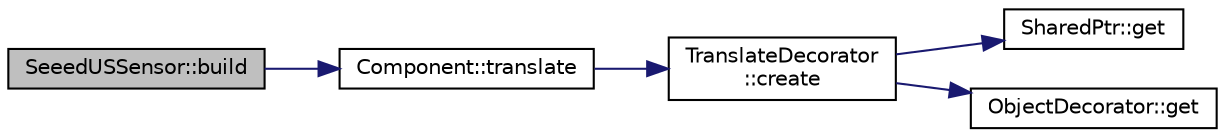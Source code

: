 digraph "SeeedUSSensor::build"
{
  edge [fontname="Helvetica",fontsize="10",labelfontname="Helvetica",labelfontsize="10"];
  node [fontname="Helvetica",fontsize="10",shape=record];
  rankdir="LR";
  Node1 [label="SeeedUSSensor::build",height=0.2,width=0.4,color="black", fillcolor="grey75", style="filled" fontcolor="black"];
  Node1 -> Node2 [color="midnightblue",fontsize="10",style="solid",fontname="Helvetica"];
  Node2 [label="Component::translate",height=0.2,width=0.4,color="black", fillcolor="white", style="filled",URL="$classComponent.html#ad6dc21a828b8eebedf66f7e27a80799d",tooltip="Translate the component."];
  Node2 -> Node3 [color="midnightblue",fontsize="10",style="solid",fontname="Helvetica"];
  Node3 [label="TranslateDecorator\l::create",height=0.2,width=0.4,color="black", fillcolor="white", style="filled",URL="$classTranslateDecorator.html#a1dcad9f08c75e2cfe13718aea9012f88",tooltip="Default factory method."];
  Node3 -> Node4 [color="midnightblue",fontsize="10",style="solid",fontname="Helvetica"];
  Node4 [label="SharedPtr::get",height=0.2,width=0.4,color="black", fillcolor="white", style="filled",URL="$classSharedPtr.html#ac747048e189c896c11f0b436d02fc5e1",tooltip="Gets the pointer hold."];
  Node3 -> Node5 [color="midnightblue",fontsize="10",style="solid",fontname="Helvetica"];
  Node5 [label="ObjectDecorator::get",height=0.2,width=0.4,color="black", fillcolor="white", style="filled",URL="$classObjectDecorator.html#a0021fca00921a5a48b4507612dc65c74",tooltip="Get the internally hold pointer. Const version."];
}
